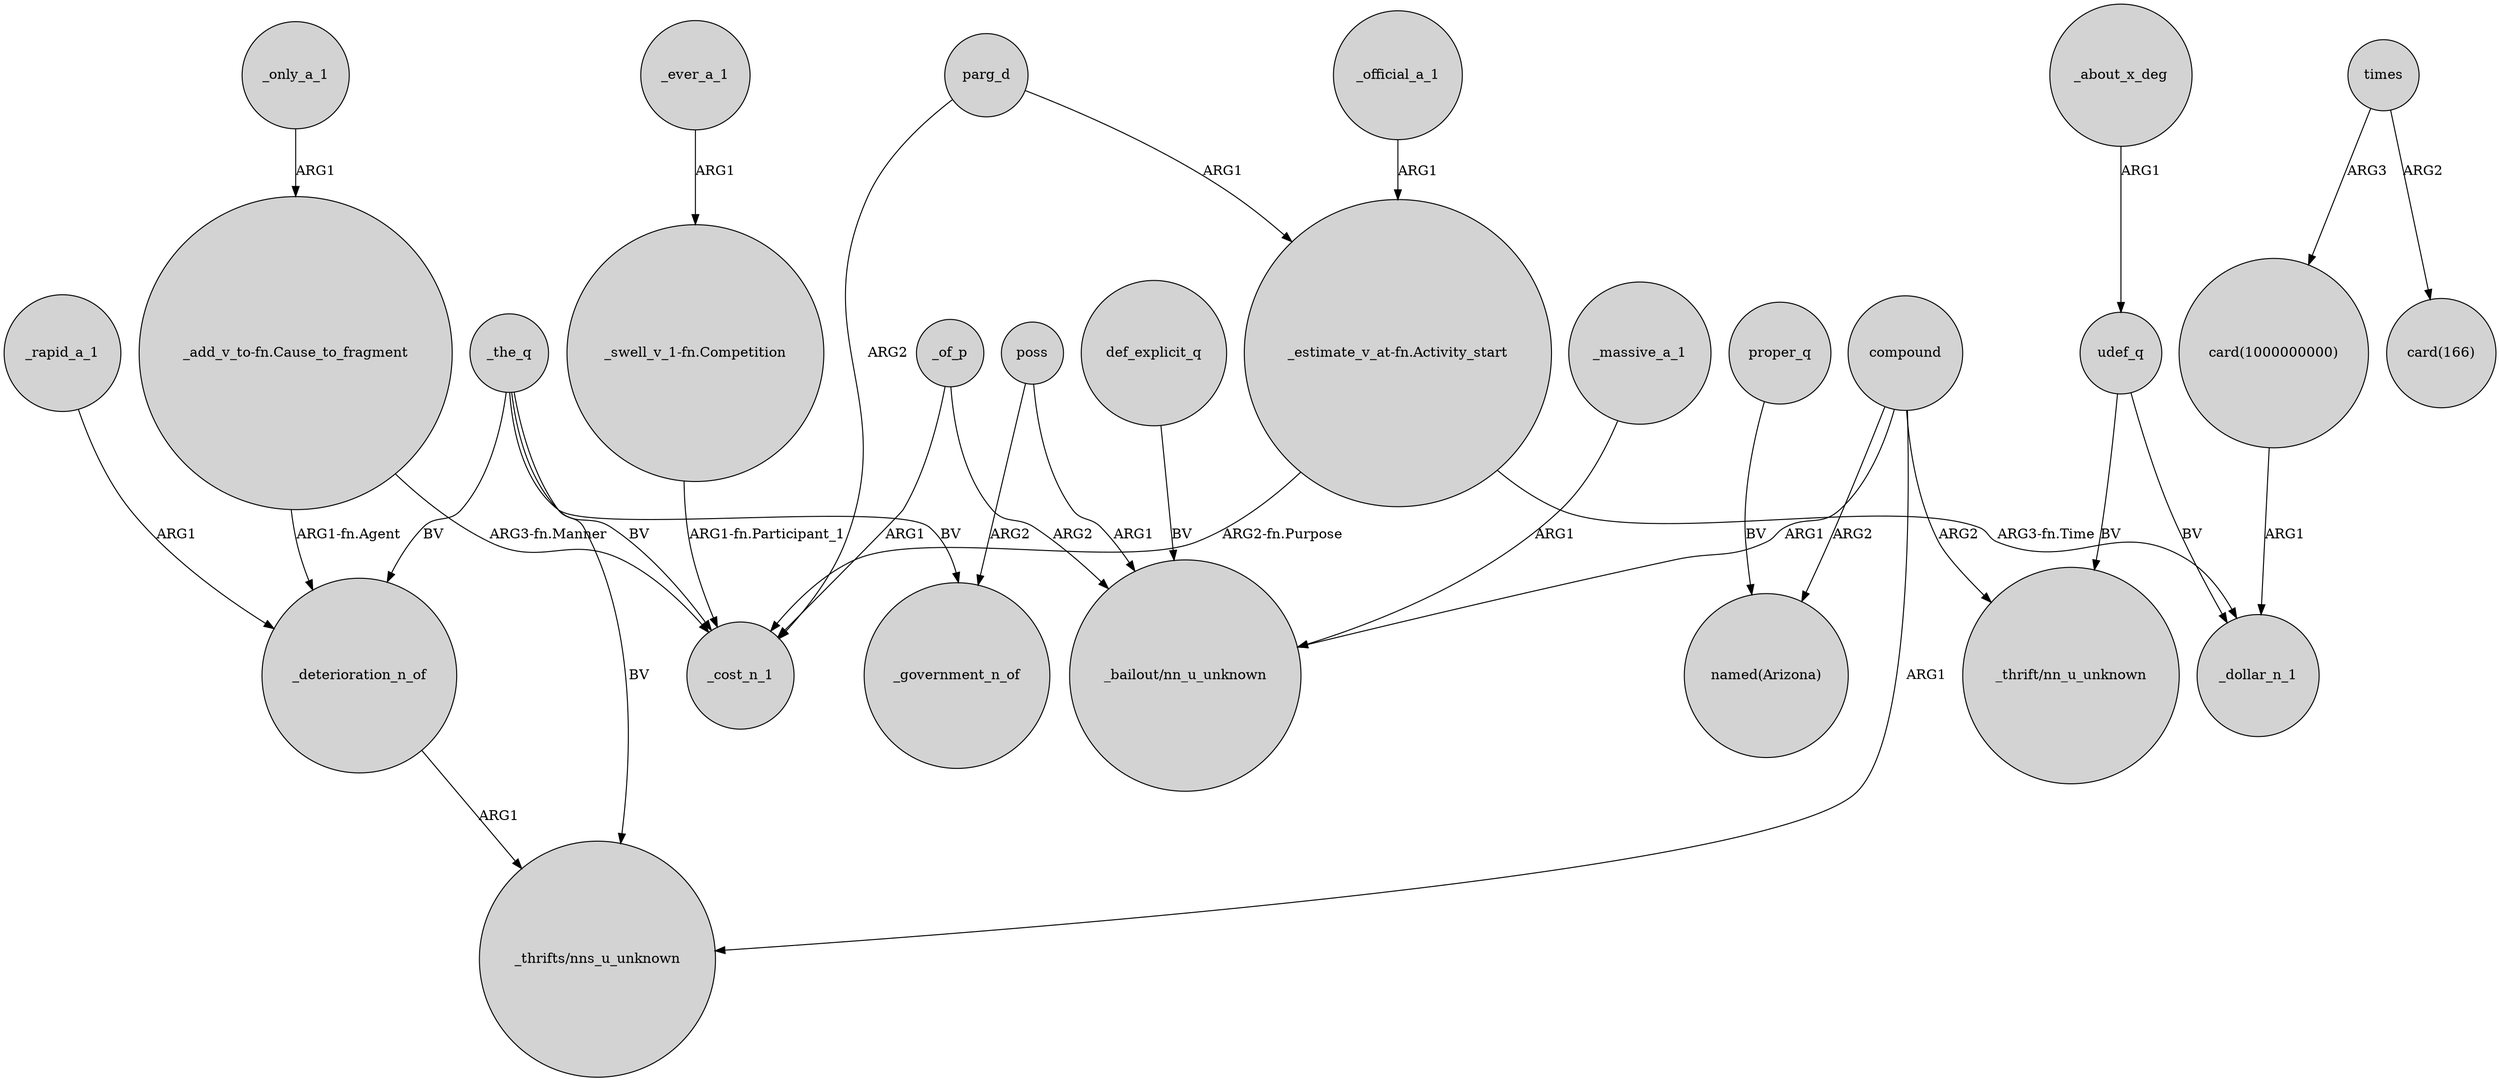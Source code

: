 digraph {
	node [shape=circle style=filled]
	_deterioration_n_of -> "_thrifts/nns_u_unknown" [label=ARG1]
	"card(1000000000)" -> _dollar_n_1 [label=ARG1]
	proper_q -> "named(Arizona)" [label=BV]
	_only_a_1 -> "_add_v_to-fn.Cause_to_fragment" [label=ARG1]
	_ever_a_1 -> "_swell_v_1-fn.Competition" [label=ARG1]
	_of_p -> _cost_n_1 [label=ARG1]
	_the_q -> _cost_n_1 [label=BV]
	parg_d -> _cost_n_1 [label=ARG2]
	compound -> "_bailout/nn_u_unknown" [label=ARG1]
	times -> "card(1000000000)" [label=ARG3]
	_about_x_deg -> udef_q [label=ARG1]
	times -> "card(166)" [label=ARG2]
	_the_q -> "_thrifts/nns_u_unknown" [label=BV]
	"_swell_v_1-fn.Competition" -> _cost_n_1 [label="ARG1-fn.Participant_1"]
	_the_q -> _deterioration_n_of [label=BV]
	compound -> "named(Arizona)" [label=ARG2]
	udef_q -> _dollar_n_1 [label=BV]
	"_estimate_v_at-fn.Activity_start" -> _dollar_n_1 [label="ARG3-fn.Time"]
	compound -> "_thrift/nn_u_unknown" [label=ARG2]
	def_explicit_q -> "_bailout/nn_u_unknown" [label=BV]
	_the_q -> _government_n_of [label=BV]
	_of_p -> "_bailout/nn_u_unknown" [label=ARG2]
	"_add_v_to-fn.Cause_to_fragment" -> _deterioration_n_of [label="ARG1-fn.Agent"]
	compound -> "_thrifts/nns_u_unknown" [label=ARG1]
	poss -> "_bailout/nn_u_unknown" [label=ARG1]
	_massive_a_1 -> "_bailout/nn_u_unknown" [label=ARG1]
	"_add_v_to-fn.Cause_to_fragment" -> _cost_n_1 [label="ARG3-fn.Manner"]
	_official_a_1 -> "_estimate_v_at-fn.Activity_start" [label=ARG1]
	"_estimate_v_at-fn.Activity_start" -> _cost_n_1 [label="ARG2-fn.Purpose"]
	parg_d -> "_estimate_v_at-fn.Activity_start" [label=ARG1]
	poss -> _government_n_of [label=ARG2]
	udef_q -> "_thrift/nn_u_unknown" [label=BV]
	_rapid_a_1 -> _deterioration_n_of [label=ARG1]
}

